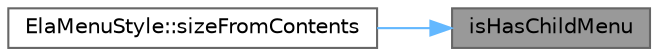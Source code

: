 digraph "isHasChildMenu"
{
 // LATEX_PDF_SIZE
  bgcolor="transparent";
  edge [fontname=Helvetica,fontsize=10,labelfontname=Helvetica,labelfontsize=10];
  node [fontname=Helvetica,fontsize=10,shape=box,height=0.2,width=0.4];
  rankdir="RL";
  Node1 [id="Node000001",label="isHasChildMenu",height=0.2,width=0.4,color="gray40", fillcolor="grey60", style="filled", fontcolor="black",tooltip="检查菜单是否包含子菜单"];
  Node1 -> Node2 [id="edge1_Node000001_Node000002",dir="back",color="steelblue1",style="solid",tooltip=" "];
  Node2 [id="Node000002",label="ElaMenuStyle::sizeFromContents",height=0.2,width=0.4,color="grey40", fillcolor="white", style="filled",URL="$class_ela_menu_style.html#a3133384c6d7877ca7f1078af81bab594",tooltip="计算内容尺寸"];
}
